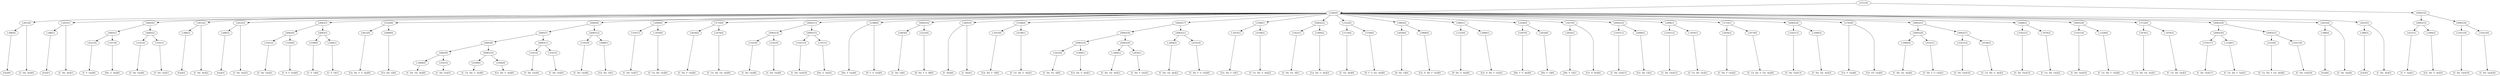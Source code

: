 digraph sample{
"L-686(0)"->"[Gis](0)"
"L2833(0)"->"[C  Dis  Ais](0)"
"L2833(0)"->"L-686(0)"
"L-686(1)"->"[Gis](1)"
"L2833(1)"->"[C  Dis  Ais](1)"
"L2833(1)"->"L-686(1)"
"L4221(0)"->"[C  F  Gis](0)"
"L3357(0)"->"[Dis  G  Ais](0)"
"L6083(1)"->"L4221(0)"
"L6083(1)"->"L3357(0)"
"L3161(0)"->"[C  Dis  Gis](0)"
"L3161(1)"->"[C  Dis  Gis](1)"
"L6083(2)"->"L3161(0)"
"L6083(2)"->"L3161(1)"
"L6083(0)"->"L6083(1)"
"L6083(0)"->"L6083(2)"
"L-686(2)"->"[Gis](2)"
"L2833(2)"->"[C  Dis  Ais](2)"
"L2833(2)"->"L-686(2)"
"L-686(3)"->"[Gis](3)"
"L2833(3)"->"[C  Dis  Ais](3)"
"L2833(3)"->"L-686(3)"
"L3161(2)"->"[C  Dis  Gis](2)"
"L1204(0)"->"[C  D  F  Gis](0)"
"L6083(4)"->"L3161(2)"
"L6083(4)"->"L1204(0)"
"L2506(0)"->"[C  E  G](0)"
"L2506(1)"->"[C  E  G](1)"
"L6083(5)"->"L2506(0)"
"L6083(5)"->"L2506(1)"
"L6083(3)"->"L6083(4)"
"L6083(3)"->"L6083(5)"
"L4812(0)"->"[Cis  Dis  F  G  Ais](0)"
"L4489(0)"->"[Cis  Dis  G](0)"
"L5256(0)"->"L4812(0)"
"L5256(0)"->"L4489(0)"
"L-2084(0)"->"[C  Dis  Gis  Ais](0)"
"L3161(3)"->"[C  Dis  Gis](3)"
"L6083(9)"->"L-2084(0)"
"L6083(9)"->"L3161(3)"
"L4108(0)"->"[C  Cis  Dis  G  Ais](0)"
"L1900(0)"->"[Cis  Dis  G  Ais](0)"
"L6083(10)"->"L4108(0)"
"L6083(10)"->"L1900(0)"
"L6083(8)"->"L6083(9)"
"L6083(8)"->"L6083(10)"
"L3161(4)"->"[C  Dis  Gis](4)"
"L3161(5)"->"[C  Dis  Gis](5)"
"L6083(11)"->"L3161(4)"
"L6083(11)"->"L3161(5)"
"L6083(7)"->"L6083(8)"
"L6083(7)"->"L6083(11)"
"L3161(6)"->"[C  Dis  Gis](6)"
"L4489(1)"->"[Cis  Dis  G](1)"
"L6083(12)"->"L3161(6)"
"L6083(12)"->"L4489(1)"
"L6083(6)"->"L6083(7)"
"L6083(6)"->"L6083(12)"
"L3161(7)"->"[C  Dis  Gis](7)"
"L-1876(0)"->"[C  Cis  Dis  Gis](0)"
"L2696(0)"->"L3161(7)"
"L2696(0)"->"L-1876(0)"
"L2834(0)"->"[C  Dis  F  Gis](0)"
"L3474(0)"->"[C  Cis  Dis  Gis  Ais](0)"
"L3710(0)"->"L2834(0)"
"L3710(0)"->"L3474(0)"
"L3161(8)"->"[C  Dis  Gis](8)"
"L3161(9)"->"[C  Dis  Gis](9)"
"L6083(14)"->"L3161(8)"
"L6083(14)"->"L3161(9)"
"L3161(10)"->"[C  Dis  Gis](10)"
"L3357(1)"->"[Dis  G  Ais](1)"
"L6083(15)"->"L3161(10)"
"L6083(15)"->"L3357(1)"
"L6083(13)"->"L6083(14)"
"L6083(13)"->"L6083(15)"
"L2388(0)"->"[Dis  F  Gis](0)"
"L2388(0)"->"[D  F  G  Gis](0)"
"L5483(0)"->"[C  Dis  G](0)"
"L5222(0)"->"[D  Dis  F  G  B](0)"
"L6083(16)"->"L5483(0)"
"L6083(16)"->"L5222(0)"
"L3691(0)"->"[C  Dis](0)"
"L3691(0)"->"[C  Dis](1)"
"L-2053(0)"->"[Cis  Dis  F  G](0)"
"L4108(1)"->"[C  Cis  Dis  G  Ais](1)"
"L5308(0)"->"L-2053(0)"
"L5308(0)"->"L4108(1)"
"L1822(0)"->"[C  Dis  Fis  A](0)"
"L1900(1)"->"[Cis  Dis  G  Ais](1)"
"L6083(19)"->"L1822(0)"
"L6083(19)"->"L1900(1)"
"L-2084(1)"->"[C  Dis  Gis  Ais](1)"
"L2834(1)"->"[C  Dis  F  Gis](1)"
"L6083(20)"->"L-2084(1)"
"L6083(20)"->"L2834(1)"
"L6083(18)"->"L6083(19)"
"L6083(18)"->"L6083(20)"
"L-2084(2)"->"[C  Dis  Gis  Ais](2)"
"L4101(0)"->"[C  Dis  F  G  Gis](0)"
"L6083(21)"->"L-2084(2)"
"L6083(21)"->"L4101(0)"
"L6083(17)"->"L6083(18)"
"L6083(17)"->"L6083(21)"
"L-2053(1)"->"[Cis  Dis  F  G](1)"
"L4108(2)"->"[C  Cis  Dis  G  Ais](2)"
"L5308(1)"->"L-2053(1)"
"L5308(1)"->"L4108(2)"
"L1822(1)"->"[C  Dis  Fis  A](1)"
"L1900(2)"->"[Cis  Dis  G  Ais](2)"
"L6083(22)"->"L1822(1)"
"L6083(22)"->"L1900(2)"
"L5114(0)"->"[C  Gis  Ais](0)"
"L3744(0)"->"[D  F  G  Gis  Ais](0)"
"L5322(0)"->"L5114(0)"
"L5322(0)"->"L3744(0)"
"L4450(0)"->"[D  Dis  G](0)"
"L3968(0)"->"[Cis  D  Dis  F  Gis](0)"
"L5865(0)"->"L4450(0)"
"L5865(0)"->"L3968(0)"
"L1225(0)"->"[D  Dis  G  Ais](0)"
"L3968(1)"->"[Cis  D  Dis  F  Gis](1)"
"L5865(1)"->"L1225(0)"
"L5865(1)"->"L3968(1)"
"L5287(0)"->"[Dis  F  G  Ais](0)"
"L2816(0)"->"[Dis  F  G](0)"
"L5436(0)"->"L5287(0)"
"L5436(0)"->"L2816(0)"
"L2816(1)"->"[Dis  F  G](1)"
"L3027(0)"->"L2816(1)"
"L3027(0)"->"[Cis  D  Dis](0)"
"L3161(11)"->"[C  Dis  Gis](11)"
"L4489(2)"->"[Cis  Dis  G](2)"
"L6083(23)"->"L3161(11)"
"L6083(23)"->"L4489(2)"
"L3161(12)"->"[C  Dis  Gis](12)"
"L-1876(1)"->"[C  Cis  Dis  Gis](1)"
"L2696(1)"->"L3161(12)"
"L2696(1)"->"L-1876(1)"
"L2834(2)"->"[C  Dis  F  Gis](2)"
"L3473(0)"->"[C  Cis  Dis  G  Gis  Ais](0)"
"L3710(1)"->"L2834(2)"
"L3710(1)"->"L3473(0)"
"L3161(13)"->"[C  Dis  Gis](13)"
"L-2084(3)"->"[C  Dis  Gis  Ais](3)"
"L6083(24)"->"L3161(13)"
"L6083(24)"->"L-2084(3)"
"L2765(0)"->"[Cis  F  Gis](0)"
"L2765(0)"->"[Cis  Fis  Gis](0)"
"L-2084(4)"->"[C  Dis  Gis  Ais](4)"
"L4101(1)"->"[C  Dis  F  G  Gis](1)"
"L6083(26)"->"L-2084(4)"
"L6083(26)"->"L4101(1)"
"L3161(14)"->"[C  Dis  Gis](14)"
"L4108(3)"->"[C  Cis  Dis  G  Ais](3)"
"L6083(27)"->"L3161(14)"
"L6083(27)"->"L4108(3)"
"L6083(25)"->"L6083(26)"
"L6083(25)"->"L6083(27)"
"L3161(15)"->"[C  Dis  Gis](15)"
"L-1876(2)"->"[C  Cis  Dis  Gis](2)"
"L2696(2)"->"L3161(15)"
"L2696(2)"->"L-1876(2)"
"L3161(16)"->"[C  Dis  Gis](16)"
"L-2328(0)"->"[C  Cis  Dis  F  Gis](0)"
"L6083(28)"->"L3161(16)"
"L6083(28)"->"L-2328(0)"
"L3474(1)"->"[C  Cis  Dis  Gis  Ais](1)"
"L-1876(3)"->"[C  Cis  Dis  Gis](3)"
"L3732(0)"->"L3474(1)"
"L3732(0)"->"L-1876(3)"
"L3161(17)"->"[C  Dis  Gis](17)"
"L-2328(1)"->"[C  Cis  Dis  F  Gis](1)"
"L6083(30)"->"L3161(17)"
"L6083(30)"->"L-2328(1)"
"L2253(0)"->"[C  Cis  Dis  F  Gis  Ais](0)"
"L3161(18)"->"[C  Dis  Gis](18)"
"L6083(31)"->"L2253(0)"
"L6083(31)"->"L3161(18)"
"L6083(29)"->"L6083(30)"
"L6083(29)"->"L6083(31)"
"L-686(4)"->"[Gis](4)"
"L2833(4)"->"[C  Dis  Ais](4)"
"L2833(4)"->"L-686(4)"
"L-686(5)"->"[Gis](5)"
"L2833(5)"->"[C  Dis  Ais](5)"
"L2833(5)"->"L-686(5)"
"L5385(0)"->"L2833(0)"
"L5385(0)"->"L2833(1)"
"L5385(0)"->"L6083(0)"
"L5385(0)"->"L2833(2)"
"L5385(0)"->"L2833(3)"
"L5385(0)"->"L6083(3)"
"L5385(0)"->"L5256(0)"
"L5385(0)"->"L6083(6)"
"L5385(0)"->"L2696(0)"
"L5385(0)"->"L3710(0)"
"L5385(0)"->"L6083(13)"
"L5385(0)"->"L2388(0)"
"L5385(0)"->"L6083(16)"
"L5385(0)"->"L3691(0)"
"L5385(0)"->"L5308(0)"
"L5385(0)"->"L6083(17)"
"L5385(0)"->"L5308(1)"
"L5385(0)"->"L6083(22)"
"L5385(0)"->"L5322(0)"
"L5385(0)"->"L5865(0)"
"L5385(0)"->"L5865(1)"
"L5385(0)"->"L5436(0)"
"L5385(0)"->"L3027(0)"
"L5385(0)"->"L6083(23)"
"L5385(0)"->"L2696(1)"
"L5385(0)"->"L3710(1)"
"L5385(0)"->"L6083(24)"
"L5385(0)"->"L2765(0)"
"L5385(0)"->"L6083(25)"
"L5385(0)"->"L2696(2)"
"L5385(0)"->"L6083(28)"
"L5385(0)"->"L3732(0)"
"L5385(0)"->"L6083(29)"
"L5385(0)"->"L2833(4)"
"L5385(0)"->"L2833(5)"
"L4221(1)"->"[C  F  Gis](1)"
"L1900(3)"->"[Cis  Dis  G  Ais](3)"
"L6083(33)"->"L4221(1)"
"L6083(33)"->"L1900(3)"
"L3161(19)"->"[C  Dis  Gis](19)"
"L3161(20)"->"[C  Dis  Gis](20)"
"L6083(34)"->"L3161(19)"
"L6083(34)"->"L3161(20)"
"L6083(32)"->"L6083(33)"
"L6083(32)"->"L6083(34)"
"L5531(0)"->"L5385(0)"
"L5531(0)"->"L6083(32)"
{rank = min; "L5531(0)"}
{rank = same; "L5385(0)"; "L6083(32)";}
{rank = same; "L2833(0)"; "L2833(1)"; "L6083(0)"; "L2833(2)"; "L2833(3)"; "L6083(3)"; "L5256(0)"; "L6083(6)"; "L2696(0)"; "L3710(0)"; "L6083(13)"; "L2388(0)"; "L6083(16)"; "L3691(0)"; "L5308(0)"; "L6083(17)"; "L5308(1)"; "L6083(22)"; "L5322(0)"; "L5865(0)"; "L5865(1)"; "L5436(0)"; "L3027(0)"; "L6083(23)"; "L2696(1)"; "L3710(1)"; "L6083(24)"; "L2765(0)"; "L6083(25)"; "L2696(2)"; "L6083(28)"; "L3732(0)"; "L6083(29)"; "L2833(4)"; "L2833(5)"; "L6083(33)"; "L6083(34)";}
{rank = same; "L-686(0)"; "L-686(1)"; "L6083(1)"; "L6083(2)"; "L-686(2)"; "L-686(3)"; "L6083(4)"; "L6083(5)"; "L4812(0)"; "L4489(0)"; "L6083(7)"; "L6083(12)"; "L3161(7)"; "L-1876(0)"; "L2834(0)"; "L3474(0)"; "L6083(14)"; "L6083(15)"; "L5483(0)"; "L5222(0)"; "L-2053(0)"; "L4108(1)"; "L6083(18)"; "L6083(21)"; "L-2053(1)"; "L4108(2)"; "L1822(1)"; "L1900(2)"; "L5114(0)"; "L3744(0)"; "L4450(0)"; "L3968(0)"; "L1225(0)"; "L3968(1)"; "L5287(0)"; "L2816(0)"; "L2816(1)"; "L3161(11)"; "L4489(2)"; "L3161(12)"; "L-1876(1)"; "L2834(2)"; "L3473(0)"; "L3161(13)"; "L-2084(3)"; "L6083(26)"; "L6083(27)"; "L3161(15)"; "L-1876(2)"; "L3161(16)"; "L-2328(0)"; "L3474(1)"; "L-1876(3)"; "L6083(30)"; "L6083(31)"; "L-686(4)"; "L-686(5)"; "L4221(1)"; "L1900(3)"; "L3161(19)"; "L3161(20)";}
{rank = same; "L4221(0)"; "L3357(0)"; "L3161(0)"; "L3161(1)"; "L3161(2)"; "L1204(0)"; "L2506(0)"; "L2506(1)"; "L6083(8)"; "L6083(11)"; "L3161(6)"; "L4489(1)"; "L3161(8)"; "L3161(9)"; "L3161(10)"; "L3357(1)"; "L6083(19)"; "L6083(20)"; "L-2084(2)"; "L4101(0)"; "L-2084(4)"; "L4101(1)"; "L3161(14)"; "L4108(3)"; "L3161(17)"; "L-2328(1)"; "L2253(0)"; "L3161(18)";}
{rank = same; "L6083(9)"; "L6083(10)"; "L3161(4)"; "L3161(5)"; "L1822(0)"; "L1900(1)"; "L-2084(1)"; "L2834(1)";}
{rank = same; "L-2084(0)"; "L3161(3)"; "L4108(0)"; "L1900(0)";}
{rank = max; "[C  Cis  Dis  F  Gis  Ais](0)"; "[C  Cis  Dis  F  Gis](0)"; "[C  Cis  Dis  F  Gis](1)"; "[C  Cis  Dis  G  Ais](0)"; "[C  Cis  Dis  G  Ais](1)"; "[C  Cis  Dis  G  Ais](2)"; "[C  Cis  Dis  G  Ais](3)"; "[C  Cis  Dis  G  Gis  Ais](0)"; "[C  Cis  Dis  Gis  Ais](0)"; "[C  Cis  Dis  Gis  Ais](1)"; "[C  Cis  Dis  Gis](0)"; "[C  Cis  Dis  Gis](1)"; "[C  Cis  Dis  Gis](2)"; "[C  Cis  Dis  Gis](3)"; "[C  D  F  Gis](0)"; "[C  Dis  Ais](0)"; "[C  Dis  Ais](1)"; "[C  Dis  Ais](2)"; "[C  Dis  Ais](3)"; "[C  Dis  Ais](4)"; "[C  Dis  Ais](5)"; "[C  Dis  F  G  Gis](0)"; "[C  Dis  F  G  Gis](1)"; "[C  Dis  F  Gis](0)"; "[C  Dis  F  Gis](1)"; "[C  Dis  F  Gis](2)"; "[C  Dis  Fis  A](0)"; "[C  Dis  Fis  A](1)"; "[C  Dis  G](0)"; "[C  Dis  Gis  Ais](0)"; "[C  Dis  Gis  Ais](1)"; "[C  Dis  Gis  Ais](2)"; "[C  Dis  Gis  Ais](3)"; "[C  Dis  Gis  Ais](4)"; "[C  Dis  Gis](0)"; "[C  Dis  Gis](1)"; "[C  Dis  Gis](10)"; "[C  Dis  Gis](11)"; "[C  Dis  Gis](12)"; "[C  Dis  Gis](13)"; "[C  Dis  Gis](14)"; "[C  Dis  Gis](15)"; "[C  Dis  Gis](16)"; "[C  Dis  Gis](17)"; "[C  Dis  Gis](18)"; "[C  Dis  Gis](19)"; "[C  Dis  Gis](2)"; "[C  Dis  Gis](20)"; "[C  Dis  Gis](3)"; "[C  Dis  Gis](4)"; "[C  Dis  Gis](5)"; "[C  Dis  Gis](6)"; "[C  Dis  Gis](7)"; "[C  Dis  Gis](8)"; "[C  Dis  Gis](9)"; "[C  Dis](0)"; "[C  Dis](1)"; "[C  E  G](0)"; "[C  E  G](1)"; "[C  F  Gis](0)"; "[C  F  Gis](1)"; "[C  Gis  Ais](0)"; "[Cis  D  Dis  F  Gis](0)"; "[Cis  D  Dis  F  Gis](1)"; "[Cis  D  Dis](0)"; "[Cis  Dis  F  G  Ais](0)"; "[Cis  Dis  F  G](0)"; "[Cis  Dis  F  G](1)"; "[Cis  Dis  G  Ais](0)"; "[Cis  Dis  G  Ais](1)"; "[Cis  Dis  G  Ais](2)"; "[Cis  Dis  G  Ais](3)"; "[Cis  Dis  G](0)"; "[Cis  Dis  G](1)"; "[Cis  Dis  G](2)"; "[Cis  F  Gis](0)"; "[Cis  Fis  Gis](0)"; "[D  Dis  F  G  B](0)"; "[D  Dis  G  Ais](0)"; "[D  Dis  G](0)"; "[D  F  G  Gis  Ais](0)"; "[D  F  G  Gis](0)"; "[Dis  F  G  Ais](0)"; "[Dis  F  G](0)"; "[Dis  F  G](1)"; "[Dis  F  Gis](0)"; "[Dis  G  Ais](0)"; "[Dis  G  Ais](1)"; "[Gis](0)"; "[Gis](1)"; "[Gis](2)"; "[Gis](3)"; "[Gis](4)"; "[Gis](5)";}
}